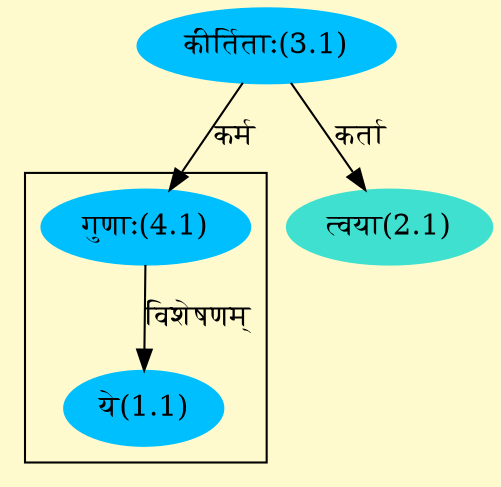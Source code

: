 digraph G{
rankdir=BT;
 compound=true;
 bgcolor="lemonchiffon1";

subgraph cluster_1{
Node1_1 [style=filled, color="#00BFFF" label = "ये(1.1)"]
Node4_1 [style=filled, color="#00BFFF" label = "गुणाः(4.1)"]

}
Node2_1 [style=filled, color="#40E0D0" label = "त्वया(2.1)"]
Node3_1 [style=filled, color="#00BFFF" label = "कीर्तिताः(3.1)"]
Node [style=filled, color="" label = ""]
Node4_1 [style=filled, color="#00BFFF" label = "गुणाः(4.1)"]
/* Start of Relations section */

Node1_1 -> Node4_1 [  label="विशेषणम्"  dir="back" ]
Node2_1 -> Node3_1 [  label="कर्ता"  dir="back" ]
Node4_1 -> Node3_1 [  label="कर्म"  dir="back" ]
}

